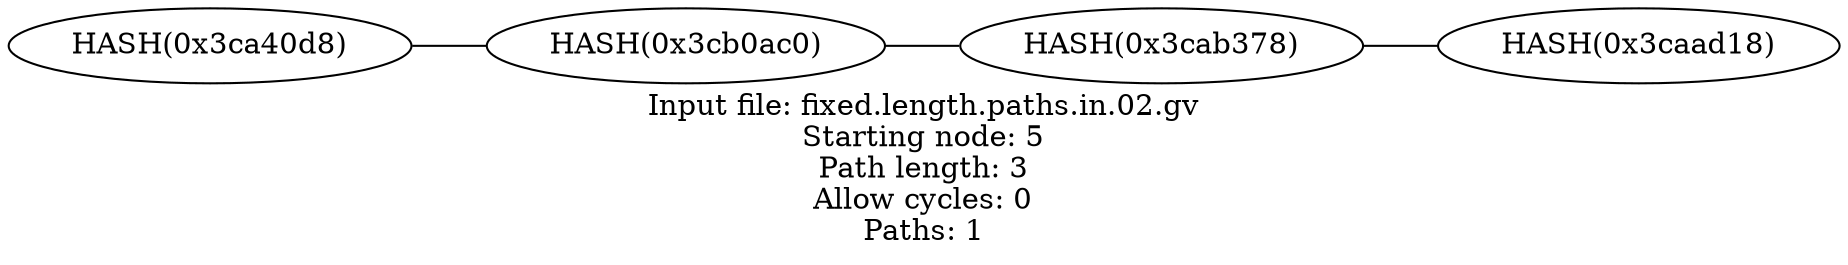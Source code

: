graph fixed_length_paths
{
	label = "Input file: fixed.length.paths.in.02.gv\nStarting node: 5\nPath length: 3\nAllow cycles: 0\nPaths: 1" rankdir = LR

	"5" [label = "HASH(0x3ca40d8)"]
	"7" [label = "HASH(0x3cb0ac0)"]
	"9" [label = "HASH(0x3cab378)"]
	"6" [label = "HASH(0x3caad18)"]

	"5"  --  "7"  --  "9"  --  "6"
}
